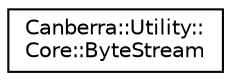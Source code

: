 digraph "Graphical Class Hierarchy"
{
  edge [fontname="Helvetica",fontsize="10",labelfontname="Helvetica",labelfontsize="10"];
  node [fontname="Helvetica",fontsize="10",shape=record];
  rankdir="LR";
  Node0 [label="Canberra::Utility::\lCore::ByteStream",height=0.2,width=0.4,color="black", fillcolor="white", style="filled",URL="$d2/dde/class_canberra_1_1_utility_1_1_core_1_1_byte_stream.html"];
}
